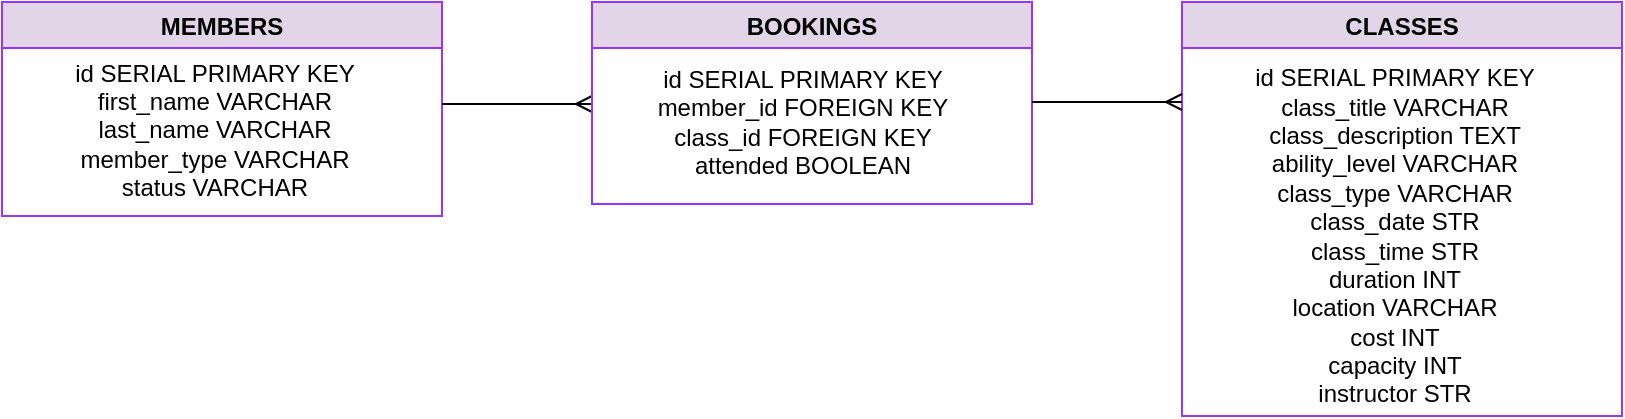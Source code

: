 <mxfile version="14.4.9" type="device"><diagram id="cUhFRVL-xcHtPhrZ-8ej" name="Page-1"><mxGraphModel dx="1426" dy="737" grid="1" gridSize="10" guides="1" tooltips="1" connect="1" arrows="1" fold="1" page="1" pageScale="1" pageWidth="827" pageHeight="1169" math="0" shadow="0"><root><mxCell id="0"/><mxCell id="1" parent="0"/><mxCell id="Oh8bmM580HgpUxwd3d-Q-1" value="MEMBERS" style="swimlane;fillColor=#e1d5e7;strokeColor=#9933FF;" parent="1" vertex="1"><mxGeometry x="10" y="153" width="220" height="107" as="geometry"/></mxCell><mxCell id="Oh8bmM580HgpUxwd3d-Q-4" value="id SERIAL PRIMARY KEY&lt;br&gt;first_name VARCHAR&lt;br&gt;last_name VARCHAR&lt;br&gt;member_type VARCHAR&lt;br&gt;status VARCHAR" style="text;html=1;align=center;verticalAlign=middle;resizable=0;points=[];autosize=1;" parent="Oh8bmM580HgpUxwd3d-Q-1" vertex="1"><mxGeometry x="26" y="24" width="160" height="80" as="geometry"/></mxCell><mxCell id="Oh8bmM580HgpUxwd3d-Q-2" value="" style="edgeStyle=entityRelationEdgeStyle;fontSize=12;html=1;endArrow=ERmany;" parent="1" edge="1"><mxGeometry width="100" height="100" relative="1" as="geometry"><mxPoint x="230" y="204" as="sourcePoint"/><mxPoint x="305" y="204" as="targetPoint"/></mxGeometry></mxCell><mxCell id="Oh8bmM580HgpUxwd3d-Q-8" value="BOOKINGS" style="swimlane;fillColor=#e1d5e7;strokeColor=#9933FF;startSize=23;" parent="1" vertex="1"><mxGeometry x="305" y="153" width="220" height="101" as="geometry"/></mxCell><mxCell id="Oh8bmM580HgpUxwd3d-Q-9" value="id SERIAL PRIMARY KEY&lt;br&gt;member_id FOREIGN KEY&lt;br&gt;class_id FOREIGN KEY&lt;br&gt;attended BOOLEAN" style="text;html=1;align=center;verticalAlign=middle;resizable=0;points=[];autosize=1;" parent="Oh8bmM580HgpUxwd3d-Q-8" vertex="1"><mxGeometry x="25" y="30" width="160" height="60" as="geometry"/></mxCell><mxCell id="Oh8bmM580HgpUxwd3d-Q-10" value="CLASSES" style="swimlane;fillColor=#e1d5e7;strokeColor=#9933FF;startSize=23;" parent="1" vertex="1"><mxGeometry x="600" y="153" width="220" height="207" as="geometry"/></mxCell><mxCell id="Oh8bmM580HgpUxwd3d-Q-11" value="id SERIAL PRIMARY KEY&lt;br&gt;class_title VARCHAR&lt;br&gt;class_description TEXT&lt;br&gt;ability_level VARCHAR&lt;br&gt;class_type VARCHAR&lt;br&gt;class_date STR&lt;br&gt;class_time STR&lt;br&gt;duration INT&lt;br&gt;location VARCHAR&lt;br&gt;cost INT&lt;br&gt;capacity INT&lt;br&gt;instructor STR" style="text;html=1;align=center;verticalAlign=middle;resizable=0;points=[];autosize=1;" parent="Oh8bmM580HgpUxwd3d-Q-10" vertex="1"><mxGeometry x="26" y="32" width="160" height="170" as="geometry"/></mxCell><mxCell id="Oh8bmM580HgpUxwd3d-Q-12" value="" style="edgeStyle=entityRelationEdgeStyle;fontSize=12;html=1;endArrow=ERmany;" parent="1" edge="1"><mxGeometry width="100" height="100" relative="1" as="geometry"><mxPoint x="525" y="203" as="sourcePoint"/><mxPoint x="600" y="203" as="targetPoint"/></mxGeometry></mxCell></root></mxGraphModel></diagram></mxfile>